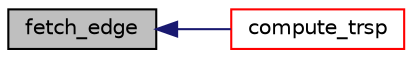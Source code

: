 digraph "fetch_edge"
{
  edge [fontname="Helvetica",fontsize="10",labelfontname="Helvetica",labelfontsize="10"];
  node [fontname="Helvetica",fontsize="10",shape=record];
  rankdir="LR";
  Node20 [label="fetch_edge",height=0.2,width=0.4,color="black", fillcolor="grey75", style="filled", fontcolor="black"];
  Node20 -> Node21 [dir="back",color="midnightblue",fontsize="10",style="solid",fontname="Helvetica"];
  Node21 [label="compute_trsp",height=0.2,width=0.4,color="red", fillcolor="white", style="filled",URL="$trsp_8c.html#af22a27dfd9329f65ede022007d5d2413"];
}
